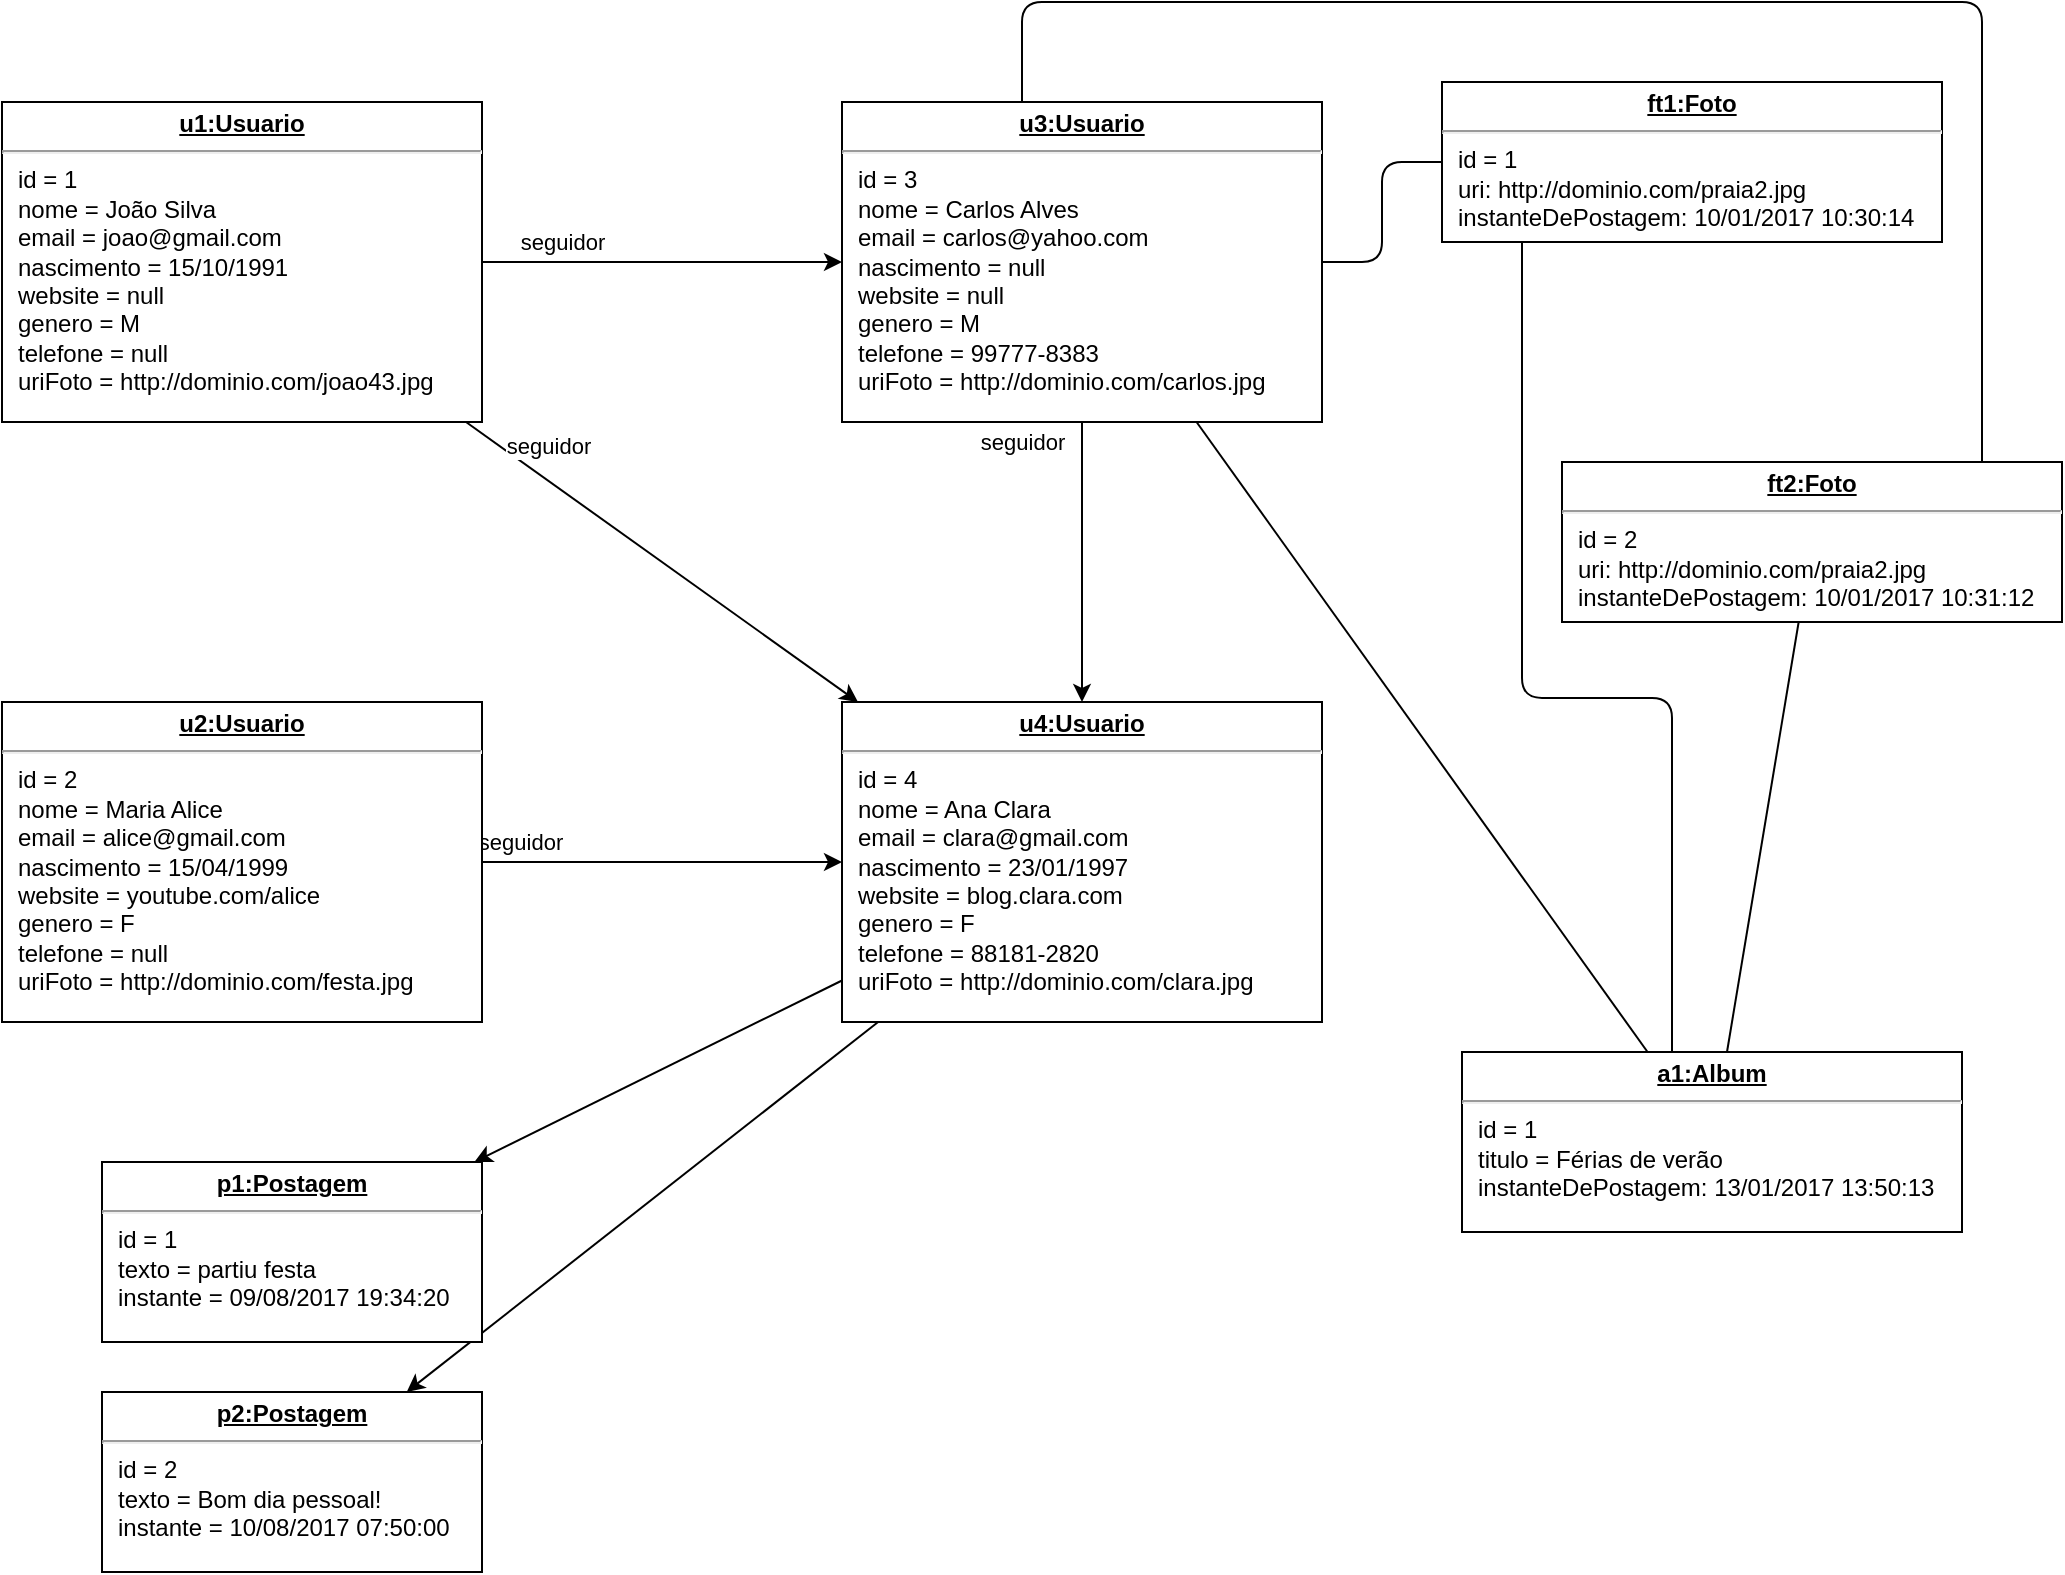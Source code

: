 <mxfile>
    <diagram id="lKn56fXNw-xU8voDr2a9" name="Page-1">
        <mxGraphModel dx="1387" dy="778" grid="1" gridSize="10" guides="1" tooltips="1" connect="1" arrows="1" fold="1" page="1" pageScale="1" pageWidth="1100" pageHeight="850" math="0" shadow="0">
            <root>
                <mxCell id="0"/>
                <mxCell id="1" parent="0"/>
                <mxCell id="6" style="edgeStyle=none;html=1;" parent="1" source="2" target="4" edge="1">
                    <mxGeometry relative="1" as="geometry"/>
                </mxCell>
                <mxCell id="8" value="seguidor" style="edgeLabel;html=1;align=center;verticalAlign=middle;resizable=0;points=[];" parent="6" vertex="1" connectable="0">
                    <mxGeometry x="-0.6" relative="1" as="geometry">
                        <mxPoint x="4" y="-10" as="offset"/>
                    </mxGeometry>
                </mxCell>
                <mxCell id="7" style="edgeStyle=none;html=1;" parent="1" source="2" target="5" edge="1">
                    <mxGeometry relative="1" as="geometry"/>
                </mxCell>
                <mxCell id="9" value="seguidor" style="edgeLabel;html=1;align=center;verticalAlign=middle;resizable=0;points=[];" parent="7" vertex="1" connectable="0">
                    <mxGeometry x="-0.636" y="-1" relative="1" as="geometry">
                        <mxPoint x="6" y="-15" as="offset"/>
                    </mxGeometry>
                </mxCell>
                <mxCell id="2" value="&lt;p style=&quot;margin:0px;margin-top:4px;text-align:center;text-decoration:underline;&quot;&gt;&lt;b&gt;u1:Usuario&lt;/b&gt;&lt;/p&gt;&lt;hr&gt;&lt;p style=&quot;margin:0px;margin-left:8px;&quot;&gt;id = 1&lt;br&gt;nome = João Silva&lt;br&gt;email = joao@gmail.com&lt;/p&gt;&lt;p style=&quot;margin:0px;margin-left:8px;&quot;&gt;nascimento = 15/10/1991&lt;/p&gt;&lt;p style=&quot;margin:0px;margin-left:8px;&quot;&gt;website = null&lt;/p&gt;&lt;p style=&quot;margin:0px;margin-left:8px;&quot;&gt;genero = M&lt;/p&gt;&lt;p style=&quot;margin:0px;margin-left:8px;&quot;&gt;telefone = null&lt;/p&gt;&lt;p style=&quot;margin:0px;margin-left:8px;&quot;&gt;uriFoto = http://dominio.com/joao43.jpg&lt;/p&gt;" style="verticalAlign=top;align=left;overflow=fill;fontSize=12;fontFamily=Helvetica;html=1;" parent="1" vertex="1">
                    <mxGeometry x="30" y="90" width="240" height="160" as="geometry"/>
                </mxCell>
                <mxCell id="10" style="edgeStyle=none;html=1;" parent="1" source="3" target="5" edge="1">
                    <mxGeometry relative="1" as="geometry"/>
                </mxCell>
                <mxCell id="11" value="seguidor" style="edgeLabel;html=1;align=center;verticalAlign=middle;resizable=0;points=[];" parent="10" vertex="1" connectable="0">
                    <mxGeometry x="-0.79" y="3" relative="1" as="geometry">
                        <mxPoint y="-7" as="offset"/>
                    </mxGeometry>
                </mxCell>
                <mxCell id="3" value="&lt;p style=&quot;margin:0px;margin-top:4px;text-align:center;text-decoration:underline;&quot;&gt;&lt;b&gt;u2:Usuario&lt;/b&gt;&lt;/p&gt;&lt;hr&gt;&lt;p style=&quot;margin:0px;margin-left:8px;&quot;&gt;id = 2&lt;br&gt;nome = Maria Alice&lt;br&gt;email = alice@gmail.com&lt;/p&gt;&lt;p style=&quot;margin:0px;margin-left:8px;&quot;&gt;nascimento = 15/04/1999&lt;/p&gt;&lt;p style=&quot;margin:0px;margin-left:8px;&quot;&gt;website = youtube.com/alice&lt;/p&gt;&lt;p style=&quot;margin:0px;margin-left:8px;&quot;&gt;genero = F&lt;/p&gt;&lt;p style=&quot;margin:0px;margin-left:8px;&quot;&gt;telefone = null&lt;/p&gt;&lt;p style=&quot;margin:0px;margin-left:8px;&quot;&gt;uriFoto = http://dominio.com/festa.jpg&lt;/p&gt;" style="verticalAlign=top;align=left;overflow=fill;fontSize=12;fontFamily=Helvetica;html=1;" parent="1" vertex="1">
                    <mxGeometry x="30" y="390" width="240" height="160" as="geometry"/>
                </mxCell>
                <mxCell id="12" style="edgeStyle=none;html=1;" parent="1" source="4" target="5" edge="1">
                    <mxGeometry relative="1" as="geometry"/>
                </mxCell>
                <mxCell id="13" value="seguidor" style="edgeLabel;html=1;align=center;verticalAlign=middle;resizable=0;points=[];" parent="12" vertex="1" connectable="0">
                    <mxGeometry x="-0.557" y="3" relative="1" as="geometry">
                        <mxPoint x="-33" y="-21" as="offset"/>
                    </mxGeometry>
                </mxCell>
                <mxCell id="4" value="&lt;p style=&quot;margin:0px;margin-top:4px;text-align:center;text-decoration:underline;&quot;&gt;&lt;b&gt;u3:Usuario&lt;/b&gt;&lt;/p&gt;&lt;hr&gt;&lt;p style=&quot;margin:0px;margin-left:8px;&quot;&gt;id = 3&lt;br&gt;nome = Carlos Alves&lt;br&gt;email = carlos@yahoo.com&lt;/p&gt;&lt;p style=&quot;margin:0px;margin-left:8px;&quot;&gt;nascimento = null&lt;/p&gt;&lt;p style=&quot;margin:0px;margin-left:8px;&quot;&gt;website = null&lt;/p&gt;&lt;p style=&quot;margin:0px;margin-left:8px;&quot;&gt;genero = M&lt;/p&gt;&lt;p style=&quot;margin:0px;margin-left:8px;&quot;&gt;telefone = 99777-8383&lt;/p&gt;&lt;p style=&quot;margin:0px;margin-left:8px;&quot;&gt;uriFoto = http://dominio.com/carlos.jpg&lt;/p&gt;" style="verticalAlign=top;align=left;overflow=fill;fontSize=12;fontFamily=Helvetica;html=1;" parent="1" vertex="1">
                    <mxGeometry x="450" y="90" width="240" height="160" as="geometry"/>
                </mxCell>
                <mxCell id="16" style="edgeStyle=none;html=1;" edge="1" parent="1" source="5" target="14">
                    <mxGeometry relative="1" as="geometry"/>
                </mxCell>
                <mxCell id="17" style="edgeStyle=none;html=1;" edge="1" parent="1" source="5" target="15">
                    <mxGeometry relative="1" as="geometry"/>
                </mxCell>
                <mxCell id="5" value="&lt;p style=&quot;margin:0px;margin-top:4px;text-align:center;text-decoration:underline;&quot;&gt;&lt;b&gt;u4:Usuario&lt;/b&gt;&lt;/p&gt;&lt;hr&gt;&lt;p style=&quot;margin:0px;margin-left:8px;&quot;&gt;id = 4&lt;br&gt;nome = Ana Clara&lt;br&gt;email = clara@gmail.com&lt;/p&gt;&lt;p style=&quot;margin:0px;margin-left:8px;&quot;&gt;nascimento = 23/01/1997&lt;/p&gt;&lt;p style=&quot;margin:0px;margin-left:8px;&quot;&gt;website = blog.clara.com&lt;/p&gt;&lt;p style=&quot;margin:0px;margin-left:8px;&quot;&gt;genero = F&lt;/p&gt;&lt;p style=&quot;margin:0px;margin-left:8px;&quot;&gt;telefone = 88181-2820&lt;/p&gt;&lt;p style=&quot;margin:0px;margin-left:8px;&quot;&gt;uriFoto = http://dominio.com/clara.jpg&lt;/p&gt;" style="verticalAlign=top;align=left;overflow=fill;fontSize=12;fontFamily=Helvetica;html=1;" parent="1" vertex="1">
                    <mxGeometry x="450" y="390" width="240" height="160" as="geometry"/>
                </mxCell>
                <mxCell id="14" value="&lt;p style=&quot;margin:0px;margin-top:4px;text-align:center;text-decoration:underline;&quot;&gt;&lt;b&gt;p1:Postagem&lt;/b&gt;&lt;/p&gt;&lt;hr&gt;&lt;p style=&quot;margin:0px;margin-left:8px;&quot;&gt;id = 1&lt;/p&gt;&lt;p style=&quot;margin:0px;margin-left:8px;&quot;&gt;texto = partiu festa&lt;/p&gt;&lt;p style=&quot;margin:0px;margin-left:8px;&quot;&gt;instante = 09/08/2017 19:34:20&lt;/p&gt;" style="verticalAlign=top;align=left;overflow=fill;fontSize=12;fontFamily=Helvetica;html=1;" parent="1" vertex="1">
                    <mxGeometry x="80" y="620" width="190" height="90" as="geometry"/>
                </mxCell>
                <mxCell id="15" value="&lt;p style=&quot;margin:0px;margin-top:4px;text-align:center;text-decoration:underline;&quot;&gt;&lt;b&gt;p2:Postagem&lt;/b&gt;&lt;/p&gt;&lt;hr&gt;&lt;p style=&quot;margin:0px;margin-left:8px;&quot;&gt;id = 2&lt;/p&gt;&lt;p style=&quot;margin:0px;margin-left:8px;&quot;&gt;texto = Bom dia pessoal!&lt;/p&gt;&lt;p style=&quot;margin:0px;margin-left:8px;&quot;&gt;instante = 10/08/2017 07:50:00&lt;/p&gt;" style="verticalAlign=top;align=left;overflow=fill;fontSize=12;fontFamily=Helvetica;html=1;" vertex="1" parent="1">
                    <mxGeometry x="80" y="735" width="190" height="90" as="geometry"/>
                </mxCell>
                <mxCell id="19" style="edgeStyle=none;html=1;endArrow=none;endFill=0;" edge="1" parent="1" source="18" target="4">
                    <mxGeometry relative="1" as="geometry"/>
                </mxCell>
                <mxCell id="18" value="&lt;p style=&quot;margin:0px;margin-top:4px;text-align:center;text-decoration:underline;&quot;&gt;&lt;b&gt;a1:Album&lt;/b&gt;&lt;/p&gt;&lt;hr&gt;&lt;p style=&quot;margin:0px;margin-left:8px;&quot;&gt;id = 1&lt;/p&gt;&lt;p style=&quot;margin:0px;margin-left:8px;&quot;&gt;titulo = Férias de verão&lt;/p&gt;&lt;p style=&quot;margin:0px;margin-left:8px;&quot;&gt;instanteDePostagem: 13/01/2017 13:50:13&lt;/p&gt;" style="verticalAlign=top;align=left;overflow=fill;fontSize=12;fontFamily=Helvetica;html=1;" vertex="1" parent="1">
                    <mxGeometry x="760" y="565" width="250" height="90" as="geometry"/>
                </mxCell>
                <mxCell id="21" style="edgeStyle=orthogonalEdgeStyle;html=1;endArrow=none;endFill=0;" edge="1" parent="1" source="20" target="18">
                    <mxGeometry relative="1" as="geometry">
                        <Array as="points">
                            <mxPoint x="790" y="388"/>
                            <mxPoint x="865" y="388"/>
                        </Array>
                    </mxGeometry>
                </mxCell>
                <mxCell id="25" style="edgeStyle=orthogonalEdgeStyle;html=1;endArrow=none;endFill=0;" edge="1" parent="1" source="20" target="4">
                    <mxGeometry relative="1" as="geometry"/>
                </mxCell>
                <mxCell id="20" value="&lt;p style=&quot;margin:0px;margin-top:4px;text-align:center;text-decoration:underline;&quot;&gt;&lt;b&gt;ft1:Foto&lt;/b&gt;&lt;/p&gt;&lt;hr&gt;&lt;p style=&quot;margin:0px;margin-left:8px;&quot;&gt;id = 1&lt;/p&gt;&lt;p style=&quot;margin:0px;margin-left:8px;&quot;&gt;uri: http://dominio.com/praia2.jpg&lt;/p&gt;&lt;p style=&quot;margin:0px;margin-left:8px;&quot;&gt;instanteDePostagem: 10/01/2017 10:30:14&lt;/p&gt;" style="verticalAlign=top;align=left;overflow=fill;fontSize=12;fontFamily=Helvetica;html=1;" vertex="1" parent="1">
                    <mxGeometry x="750" y="80" width="250" height="80" as="geometry"/>
                </mxCell>
                <mxCell id="24" style="edgeStyle=none;html=1;endArrow=none;endFill=0;" edge="1" parent="1" source="22" target="18">
                    <mxGeometry relative="1" as="geometry"/>
                </mxCell>
                <mxCell id="26" style="edgeStyle=orthogonalEdgeStyle;html=1;endArrow=none;endFill=0;" edge="1" parent="1" source="22" target="4">
                    <mxGeometry relative="1" as="geometry">
                        <Array as="points">
                            <mxPoint x="1020" y="40"/>
                            <mxPoint x="540" y="40"/>
                        </Array>
                    </mxGeometry>
                </mxCell>
                <mxCell id="22" value="&lt;p style=&quot;margin:0px;margin-top:4px;text-align:center;text-decoration:underline;&quot;&gt;&lt;b&gt;ft2:Foto&lt;/b&gt;&lt;/p&gt;&lt;hr&gt;&lt;p style=&quot;margin:0px;margin-left:8px;&quot;&gt;id = 2&lt;/p&gt;&lt;p style=&quot;margin:0px;margin-left:8px;&quot;&gt;uri: http://dominio.com/praia2.jpg&lt;/p&gt;&lt;p style=&quot;margin:0px;margin-left:8px;&quot;&gt;instanteDePostagem: 10/01/2017 10:31:12&lt;/p&gt;" style="verticalAlign=top;align=left;overflow=fill;fontSize=12;fontFamily=Helvetica;html=1;" vertex="1" parent="1">
                    <mxGeometry x="810" y="270" width="250" height="80" as="geometry"/>
                </mxCell>
            </root>
        </mxGraphModel>
    </diagram>
</mxfile>